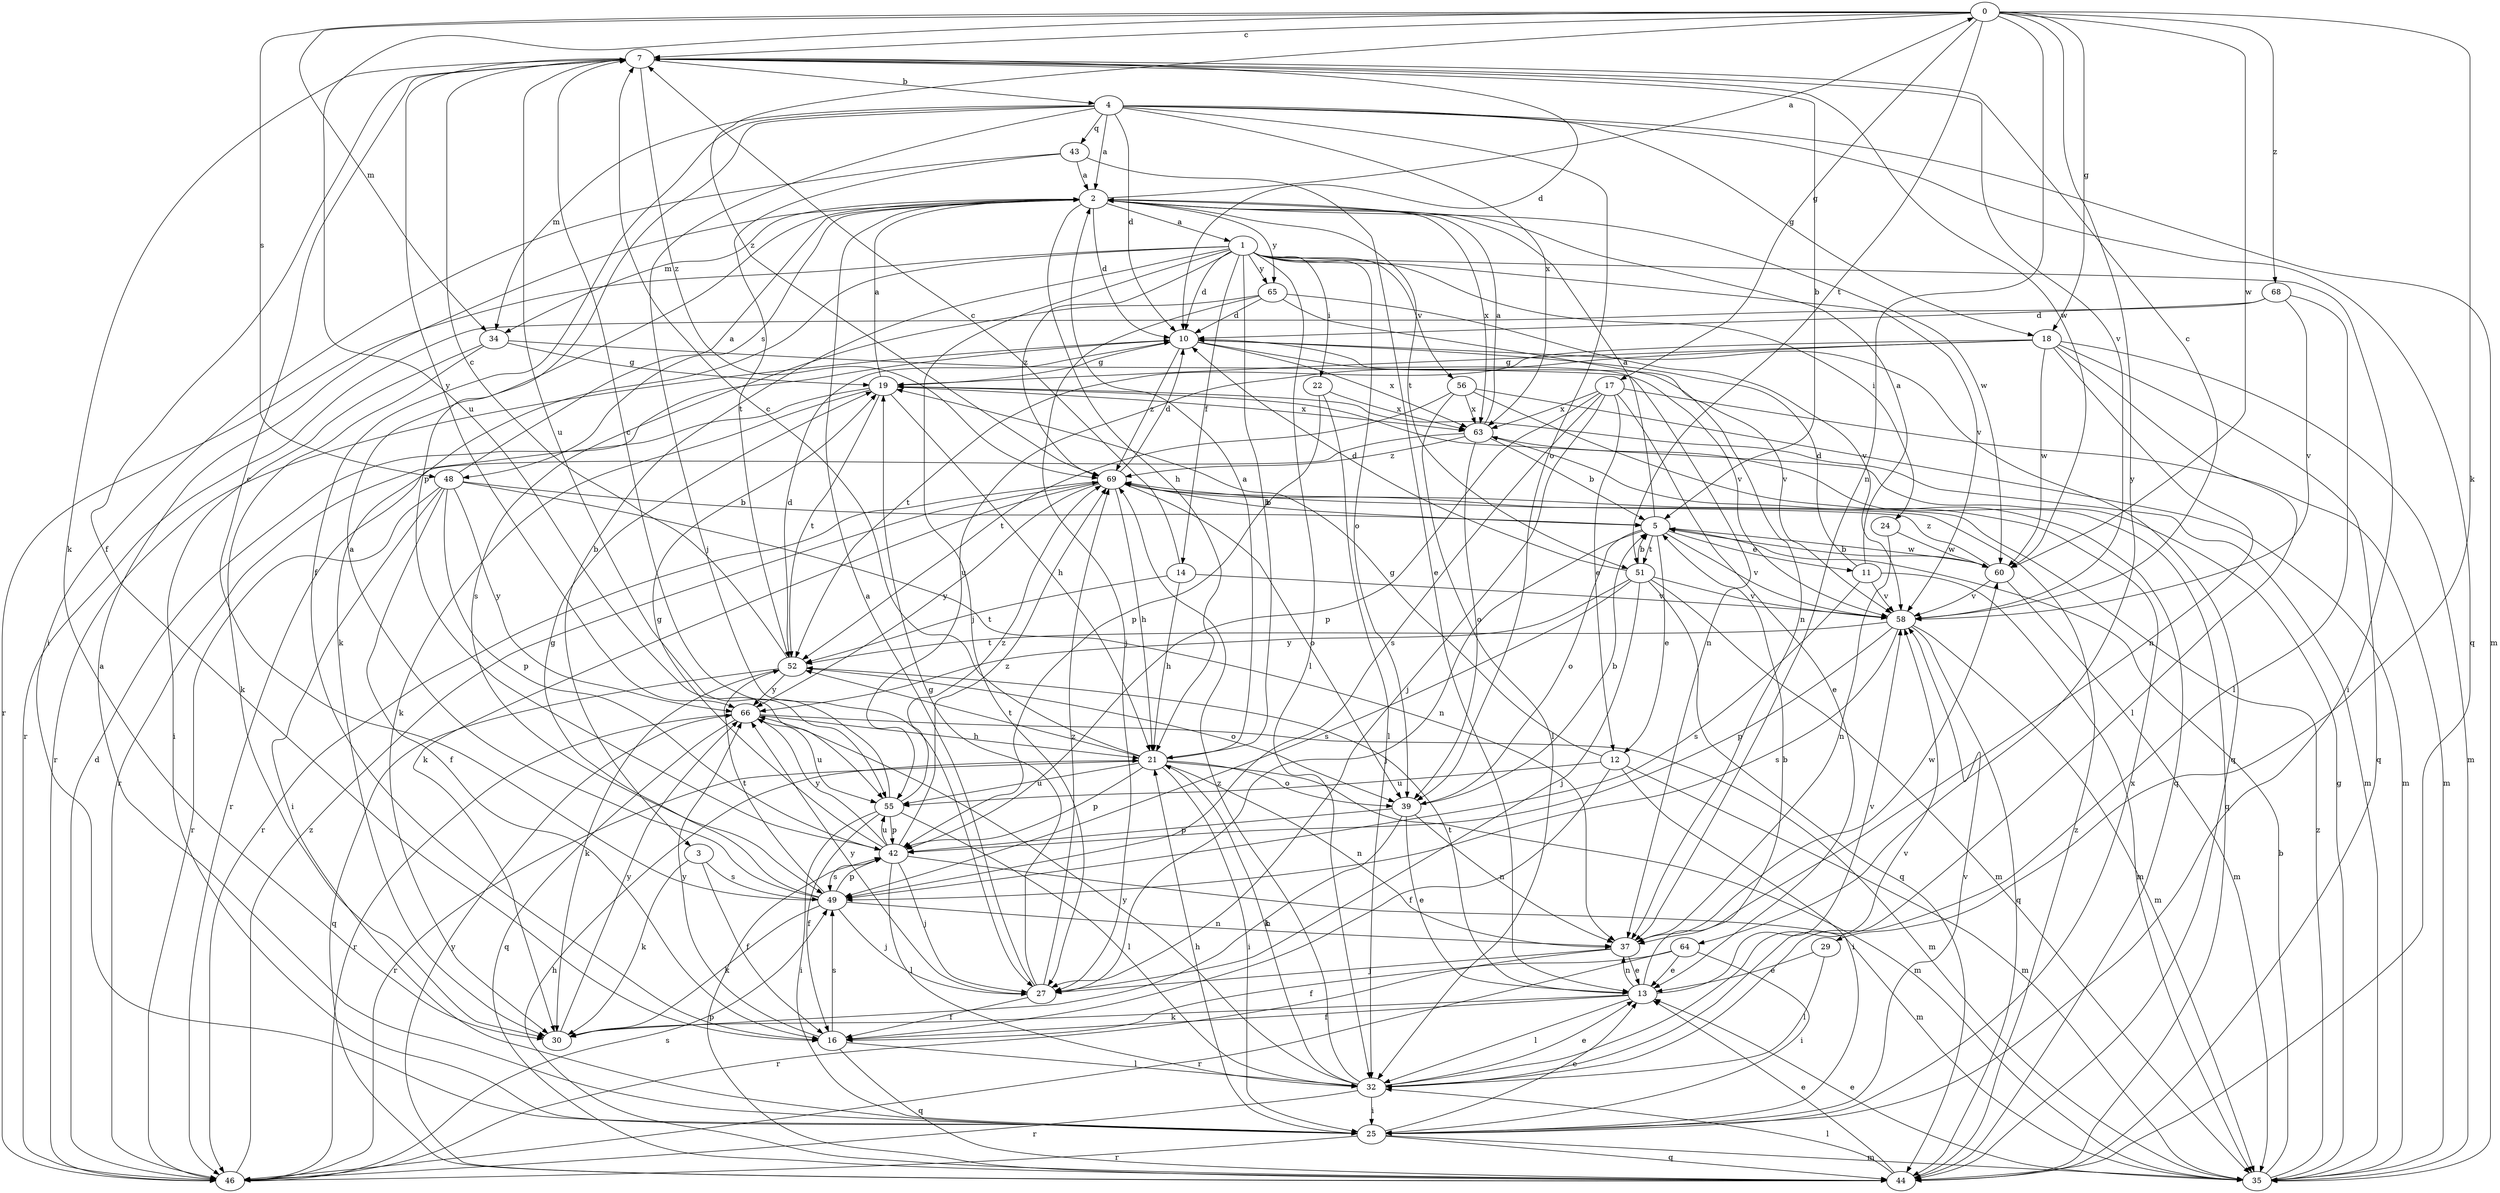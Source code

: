strict digraph  {
0;
1;
2;
3;
4;
5;
7;
10;
11;
12;
13;
14;
16;
17;
18;
19;
21;
22;
24;
25;
27;
29;
30;
32;
34;
35;
37;
39;
42;
43;
44;
46;
48;
49;
51;
52;
55;
56;
58;
60;
63;
64;
65;
66;
68;
69;
0 -> 7  [label=c];
0 -> 17  [label=g];
0 -> 18  [label=g];
0 -> 29  [label=k];
0 -> 34  [label=m];
0 -> 37  [label=n];
0 -> 48  [label=s];
0 -> 51  [label=t];
0 -> 55  [label=u];
0 -> 60  [label=w];
0 -> 64  [label=y];
0 -> 68  [label=z];
0 -> 69  [label=z];
1 -> 3  [label=b];
1 -> 10  [label=d];
1 -> 14  [label=f];
1 -> 21  [label=h];
1 -> 22  [label=i];
1 -> 24  [label=i];
1 -> 25  [label=i];
1 -> 27  [label=j];
1 -> 30  [label=k];
1 -> 32  [label=l];
1 -> 39  [label=o];
1 -> 46  [label=r];
1 -> 56  [label=v];
1 -> 58  [label=v];
1 -> 65  [label=y];
1 -> 69  [label=z];
2 -> 0  [label=a];
2 -> 1  [label=a];
2 -> 10  [label=d];
2 -> 21  [label=h];
2 -> 34  [label=m];
2 -> 48  [label=s];
2 -> 51  [label=t];
2 -> 60  [label=w];
2 -> 63  [label=x];
2 -> 65  [label=y];
3 -> 16  [label=f];
3 -> 30  [label=k];
3 -> 49  [label=s];
4 -> 2  [label=a];
4 -> 10  [label=d];
4 -> 16  [label=f];
4 -> 18  [label=g];
4 -> 27  [label=j];
4 -> 34  [label=m];
4 -> 35  [label=m];
4 -> 39  [label=o];
4 -> 42  [label=p];
4 -> 43  [label=q];
4 -> 44  [label=q];
4 -> 63  [label=x];
5 -> 2  [label=a];
5 -> 11  [label=e];
5 -> 12  [label=e];
5 -> 27  [label=j];
5 -> 39  [label=o];
5 -> 51  [label=t];
5 -> 58  [label=v];
5 -> 60  [label=w];
7 -> 4  [label=b];
7 -> 5  [label=b];
7 -> 10  [label=d];
7 -> 16  [label=f];
7 -> 30  [label=k];
7 -> 55  [label=u];
7 -> 58  [label=v];
7 -> 60  [label=w];
7 -> 66  [label=y];
7 -> 69  [label=z];
10 -> 19  [label=g];
10 -> 37  [label=n];
10 -> 44  [label=q];
10 -> 46  [label=r];
10 -> 58  [label=v];
10 -> 63  [label=x];
10 -> 69  [label=z];
11 -> 2  [label=a];
11 -> 10  [label=d];
11 -> 35  [label=m];
11 -> 49  [label=s];
11 -> 58  [label=v];
12 -> 16  [label=f];
12 -> 19  [label=g];
12 -> 25  [label=i];
12 -> 35  [label=m];
12 -> 55  [label=u];
13 -> 5  [label=b];
13 -> 16  [label=f];
13 -> 30  [label=k];
13 -> 32  [label=l];
13 -> 37  [label=n];
13 -> 52  [label=t];
13 -> 58  [label=v];
14 -> 7  [label=c];
14 -> 21  [label=h];
14 -> 52  [label=t];
14 -> 58  [label=v];
16 -> 32  [label=l];
16 -> 44  [label=q];
16 -> 49  [label=s];
16 -> 66  [label=y];
17 -> 12  [label=e];
17 -> 13  [label=e];
17 -> 27  [label=j];
17 -> 35  [label=m];
17 -> 42  [label=p];
17 -> 49  [label=s];
17 -> 63  [label=x];
18 -> 19  [label=g];
18 -> 32  [label=l];
18 -> 35  [label=m];
18 -> 37  [label=n];
18 -> 44  [label=q];
18 -> 52  [label=t];
18 -> 55  [label=u];
18 -> 60  [label=w];
19 -> 2  [label=a];
19 -> 21  [label=h];
19 -> 30  [label=k];
19 -> 35  [label=m];
19 -> 46  [label=r];
19 -> 52  [label=t];
19 -> 63  [label=x];
21 -> 2  [label=a];
21 -> 7  [label=c];
21 -> 25  [label=i];
21 -> 35  [label=m];
21 -> 37  [label=n];
21 -> 39  [label=o];
21 -> 42  [label=p];
21 -> 46  [label=r];
21 -> 52  [label=t];
21 -> 55  [label=u];
22 -> 32  [label=l];
22 -> 42  [label=p];
22 -> 63  [label=x];
24 -> 37  [label=n];
24 -> 60  [label=w];
25 -> 2  [label=a];
25 -> 13  [label=e];
25 -> 21  [label=h];
25 -> 35  [label=m];
25 -> 44  [label=q];
25 -> 46  [label=r];
25 -> 58  [label=v];
25 -> 63  [label=x];
27 -> 2  [label=a];
27 -> 16  [label=f];
27 -> 19  [label=g];
27 -> 66  [label=y];
27 -> 69  [label=z];
29 -> 13  [label=e];
29 -> 32  [label=l];
30 -> 66  [label=y];
32 -> 13  [label=e];
32 -> 21  [label=h];
32 -> 25  [label=i];
32 -> 46  [label=r];
32 -> 58  [label=v];
32 -> 66  [label=y];
32 -> 69  [label=z];
34 -> 19  [label=g];
34 -> 25  [label=i];
34 -> 30  [label=k];
34 -> 58  [label=v];
35 -> 5  [label=b];
35 -> 13  [label=e];
35 -> 19  [label=g];
35 -> 69  [label=z];
37 -> 13  [label=e];
37 -> 27  [label=j];
37 -> 46  [label=r];
37 -> 60  [label=w];
39 -> 5  [label=b];
39 -> 13  [label=e];
39 -> 30  [label=k];
39 -> 37  [label=n];
39 -> 42  [label=p];
42 -> 19  [label=g];
42 -> 27  [label=j];
42 -> 32  [label=l];
42 -> 35  [label=m];
42 -> 49  [label=s];
42 -> 55  [label=u];
42 -> 66  [label=y];
42 -> 69  [label=z];
43 -> 2  [label=a];
43 -> 13  [label=e];
43 -> 25  [label=i];
43 -> 52  [label=t];
44 -> 13  [label=e];
44 -> 21  [label=h];
44 -> 32  [label=l];
44 -> 42  [label=p];
44 -> 66  [label=y];
44 -> 69  [label=z];
46 -> 10  [label=d];
46 -> 49  [label=s];
46 -> 69  [label=z];
48 -> 2  [label=a];
48 -> 5  [label=b];
48 -> 16  [label=f];
48 -> 25  [label=i];
48 -> 37  [label=n];
48 -> 42  [label=p];
48 -> 46  [label=r];
48 -> 66  [label=y];
49 -> 2  [label=a];
49 -> 7  [label=c];
49 -> 19  [label=g];
49 -> 27  [label=j];
49 -> 30  [label=k];
49 -> 37  [label=n];
49 -> 42  [label=p];
49 -> 52  [label=t];
51 -> 5  [label=b];
51 -> 10  [label=d];
51 -> 27  [label=j];
51 -> 35  [label=m];
51 -> 44  [label=q];
51 -> 49  [label=s];
51 -> 58  [label=v];
51 -> 66  [label=y];
52 -> 7  [label=c];
52 -> 10  [label=d];
52 -> 30  [label=k];
52 -> 39  [label=o];
52 -> 44  [label=q];
52 -> 66  [label=y];
55 -> 7  [label=c];
55 -> 16  [label=f];
55 -> 25  [label=i];
55 -> 32  [label=l];
55 -> 42  [label=p];
55 -> 69  [label=z];
56 -> 32  [label=l];
56 -> 35  [label=m];
56 -> 44  [label=q];
56 -> 52  [label=t];
56 -> 63  [label=x];
58 -> 7  [label=c];
58 -> 35  [label=m];
58 -> 42  [label=p];
58 -> 44  [label=q];
58 -> 49  [label=s];
58 -> 52  [label=t];
60 -> 5  [label=b];
60 -> 35  [label=m];
60 -> 58  [label=v];
60 -> 69  [label=z];
63 -> 2  [label=a];
63 -> 5  [label=b];
63 -> 39  [label=o];
63 -> 44  [label=q];
63 -> 46  [label=r];
63 -> 69  [label=z];
64 -> 13  [label=e];
64 -> 16  [label=f];
64 -> 25  [label=i];
64 -> 46  [label=r];
65 -> 10  [label=d];
65 -> 27  [label=j];
65 -> 37  [label=n];
65 -> 49  [label=s];
65 -> 58  [label=v];
66 -> 21  [label=h];
66 -> 35  [label=m];
66 -> 44  [label=q];
66 -> 46  [label=r];
66 -> 55  [label=u];
68 -> 10  [label=d];
68 -> 32  [label=l];
68 -> 46  [label=r];
68 -> 58  [label=v];
69 -> 5  [label=b];
69 -> 10  [label=d];
69 -> 21  [label=h];
69 -> 30  [label=k];
69 -> 39  [label=o];
69 -> 46  [label=r];
69 -> 66  [label=y];
}
